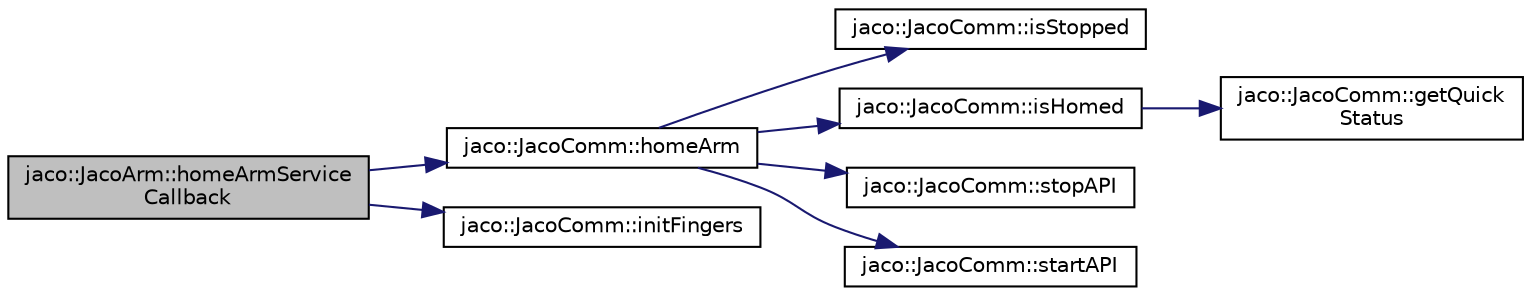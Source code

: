 digraph "jaco::JacoArm::homeArmServiceCallback"
{
  edge [fontname="Helvetica",fontsize="10",labelfontname="Helvetica",labelfontsize="10"];
  node [fontname="Helvetica",fontsize="10",shape=record];
  rankdir="LR";
  Node1 [label="jaco::JacoArm::homeArmService\lCallback",height=0.2,width=0.4,color="black", fillcolor="grey75", style="filled", fontcolor="black"];
  Node1 -> Node2 [color="midnightblue",fontsize="10",style="solid"];
  Node2 [label="jaco::JacoComm::homeArm",height=0.2,width=0.4,color="black", fillcolor="white", style="filled",URL="$classjaco_1_1_jaco_comm.html#a38c69b22bc293afd3f27eff9179dec4c",tooltip="Send the arm to the \"home\" position. "];
  Node2 -> Node3 [color="midnightblue",fontsize="10",style="solid"];
  Node3 [label="jaco::JacoComm::isStopped",height=0.2,width=0.4,color="black", fillcolor="white", style="filled",URL="$classjaco_1_1_jaco_comm.html#a872b8033cda5a9fe4ccdca2e89aa03d1"];
  Node2 -> Node4 [color="midnightblue",fontsize="10",style="solid"];
  Node4 [label="jaco::JacoComm::isHomed",height=0.2,width=0.4,color="black", fillcolor="white", style="filled",URL="$classjaco_1_1_jaco_comm.html#a0e7d5984a2c6ed956da7e07e6c97ba5f",tooltip="Determines whether the arm has returned to its \"Home\" state. "];
  Node4 -> Node5 [color="midnightblue",fontsize="10",style="solid"];
  Node5 [label="jaco::JacoComm::getQuick\lStatus",height=0.2,width=0.4,color="black", fillcolor="white", style="filled",URL="$classjaco_1_1_jaco_comm.html#a29384597e710d4cbb4e1f2ae6b7d7e50",tooltip="API call to obtain the current \"quick status\". "];
  Node2 -> Node6 [color="midnightblue",fontsize="10",style="solid"];
  Node6 [label="jaco::JacoComm::stopAPI",height=0.2,width=0.4,color="black", fillcolor="white", style="filled",URL="$classjaco_1_1_jaco_comm.html#a54862830cd6414ae3ae48e46e54bf798"];
  Node2 -> Node7 [color="midnightblue",fontsize="10",style="solid"];
  Node7 [label="jaco::JacoComm::startAPI",height=0.2,width=0.4,color="black", fillcolor="white", style="filled",URL="$classjaco_1_1_jaco_comm.html#a6b2a1fabc4e6c30da42c9a5e26757398"];
  Node1 -> Node8 [color="midnightblue",fontsize="10",style="solid"];
  Node8 [label="jaco::JacoComm::initFingers",height=0.2,width=0.4,color="black", fillcolor="white", style="filled",URL="$classjaco_1_1_jaco_comm.html#a787f049f83d8f5fa5a7c86ee6a1d0a11",tooltip="Initialize finger actuators. "];
}
